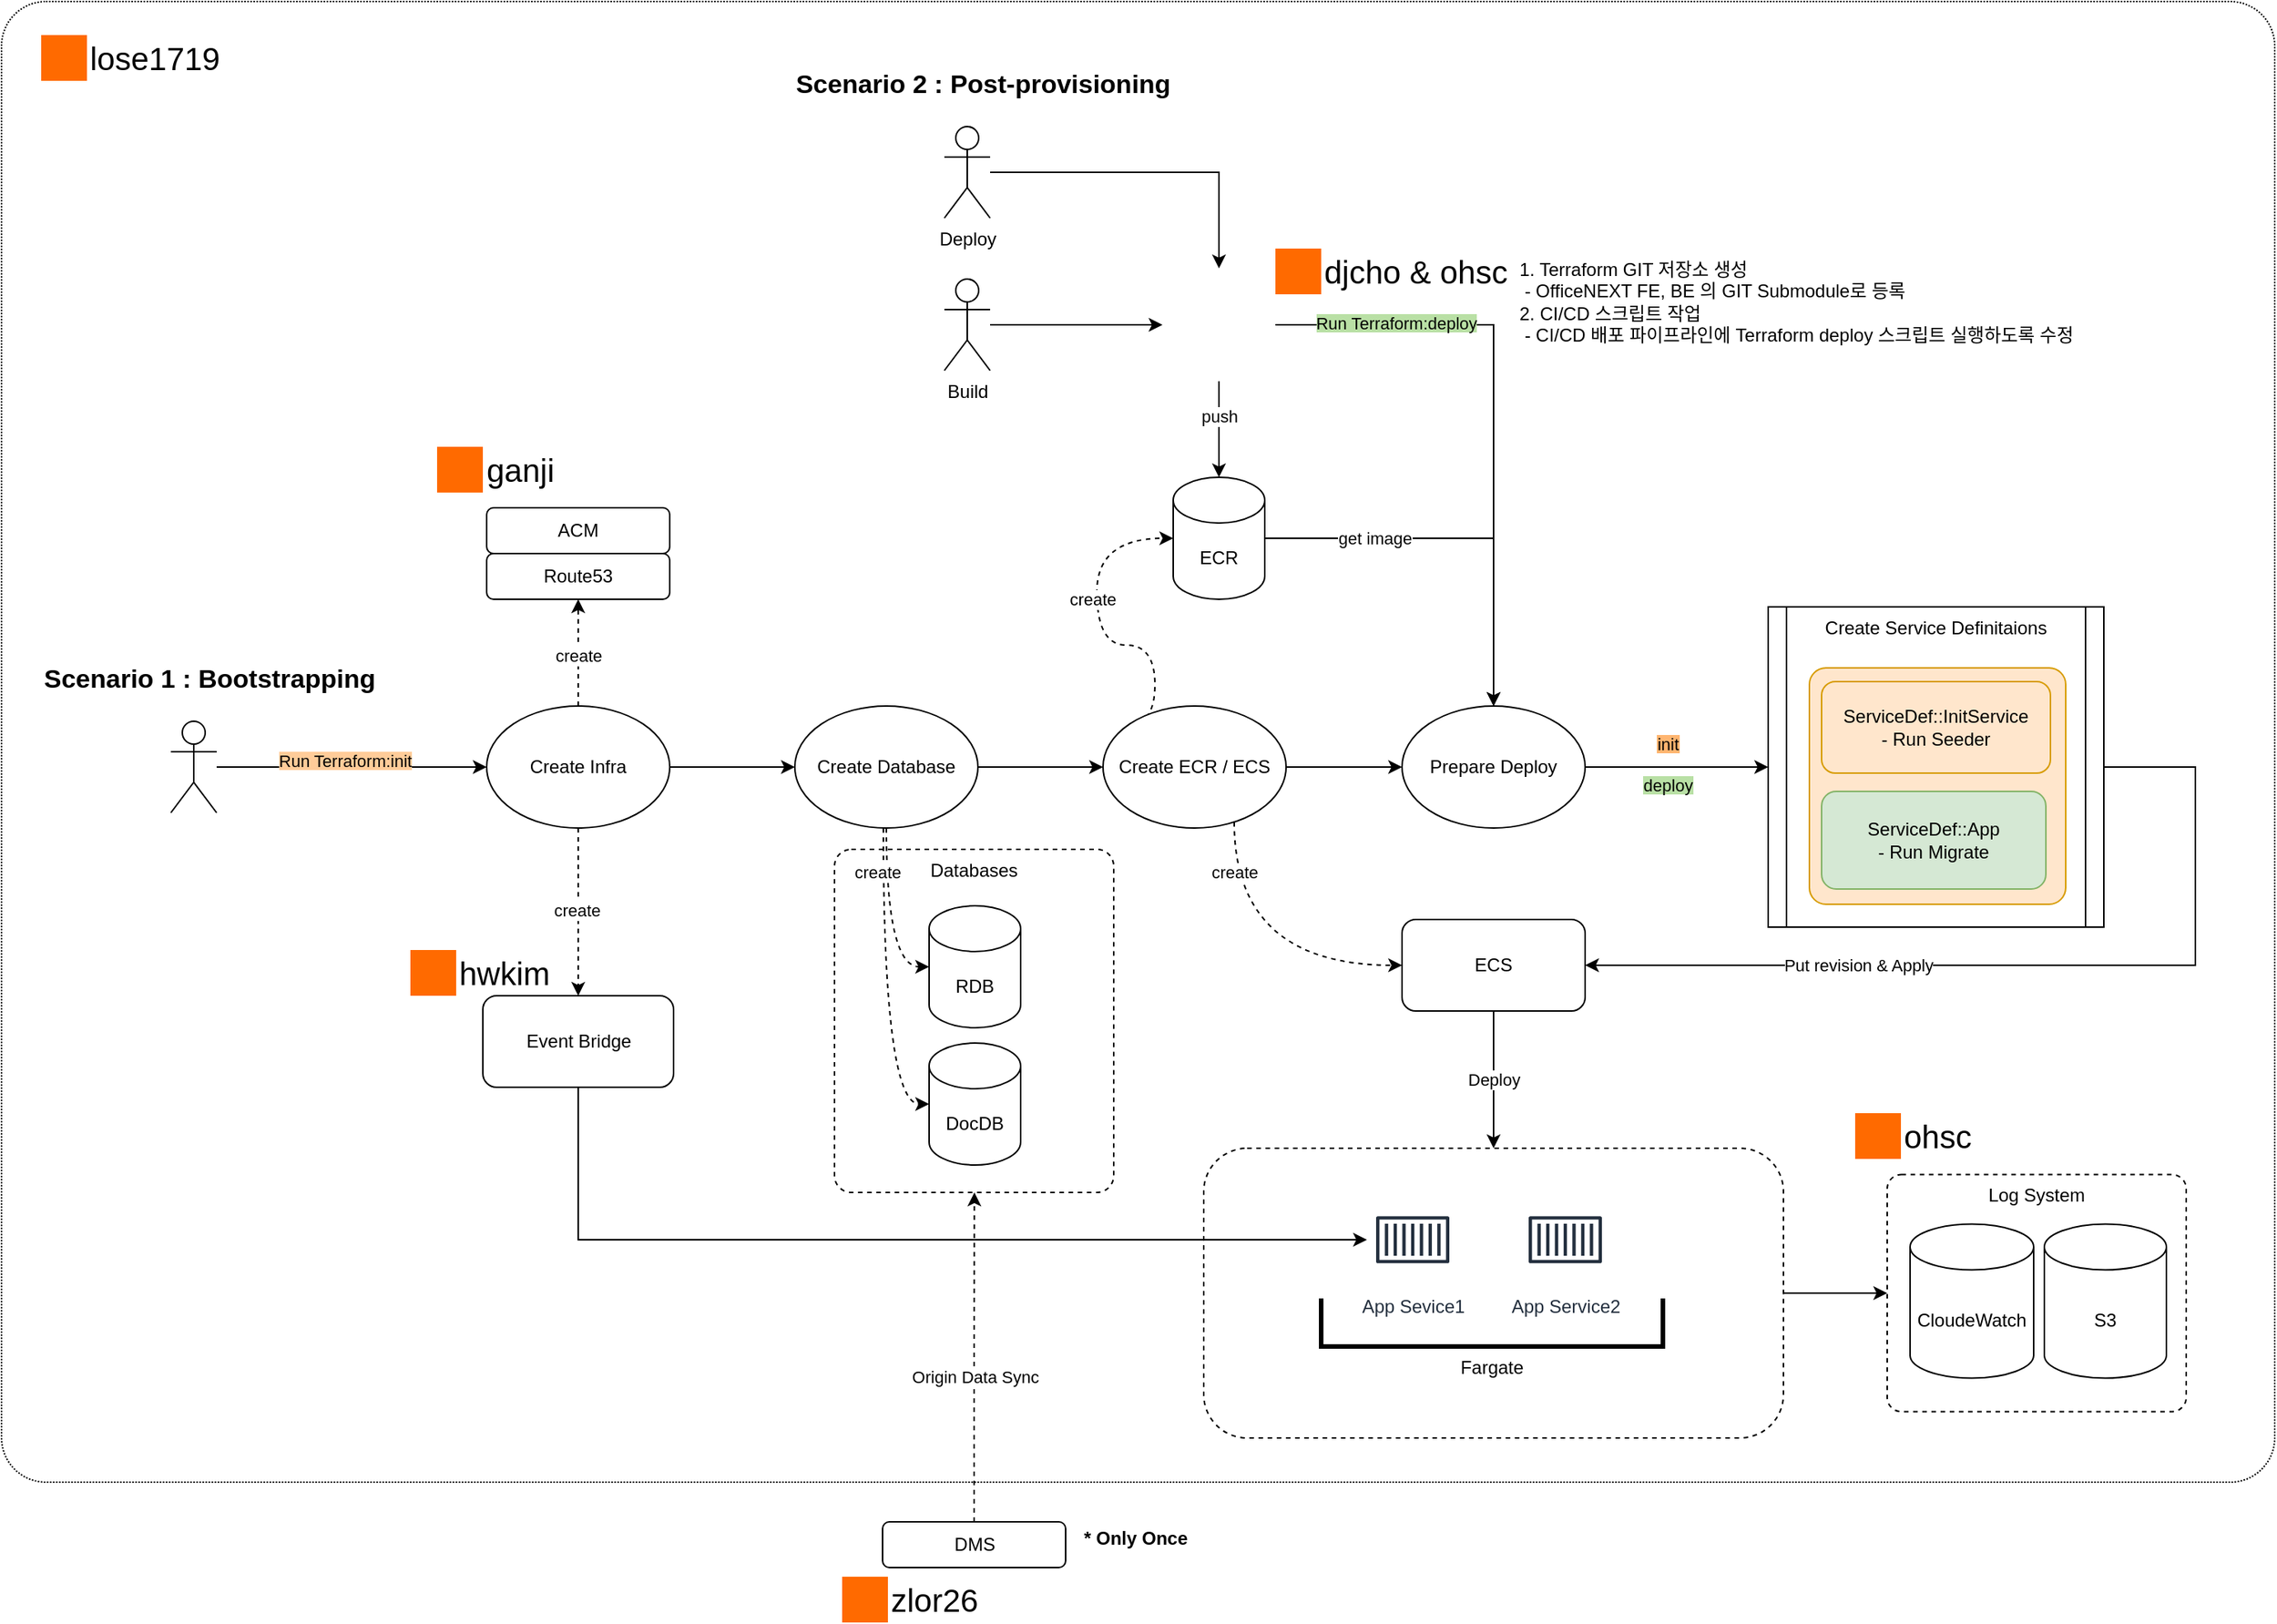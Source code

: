 <mxfile version="26.2.13">
  <diagram name="페이지-1" id="oCVioeKz5SW455MYKBlw">
    <mxGraphModel dx="1680" dy="941" grid="0" gridSize="10" guides="1" tooltips="1" connect="1" arrows="1" fold="1" page="1" pageScale="1" pageWidth="1600" pageHeight="1400" background="none" math="0" shadow="0">
      <root>
        <mxCell id="0" />
        <mxCell id="1" parent="0" />
        <mxCell id="IwtM4HSSWSZ5z5dpLfm0-115" value="" style="rounded=1;whiteSpace=wrap;html=1;dashed=1;fillColor=none;arcSize=3;dashPattern=1 1;movable=1;resizable=1;rotatable=1;deletable=1;editable=1;locked=0;connectable=1;" parent="1" vertex="1">
          <mxGeometry x="69" y="8" width="1490" height="971" as="geometry" />
        </mxCell>
        <mxCell id="_8GRGcNNE5g4Zsb68gkF-6" value="Log System" style="rounded=1;whiteSpace=wrap;html=1;dashed=1;arcSize=6;verticalAlign=top;" vertex="1" parent="1">
          <mxGeometry x="1305" y="777.25" width="196" height="155.5" as="geometry" />
        </mxCell>
        <mxCell id="IwtM4HSSWSZ5z5dpLfm0-125" value="Databases" style="rounded=1;whiteSpace=wrap;html=1;dashed=1;arcSize=6;verticalAlign=top;" parent="1" vertex="1">
          <mxGeometry x="615" y="564" width="183" height="225" as="geometry" />
        </mxCell>
        <mxCell id="_8GRGcNNE5g4Zsb68gkF-7" style="edgeStyle=orthogonalEdgeStyle;rounded=0;orthogonalLoop=1;jettySize=auto;html=1;entryX=0;entryY=0.5;entryDx=0;entryDy=0;" edge="1" parent="1" source="IwtM4HSSWSZ5z5dpLfm0-90" target="_8GRGcNNE5g4Zsb68gkF-6">
          <mxGeometry relative="1" as="geometry" />
        </mxCell>
        <mxCell id="IwtM4HSSWSZ5z5dpLfm0-90" value="" style="rounded=1;whiteSpace=wrap;html=1;dashed=1;" parent="1" vertex="1">
          <mxGeometry x="857" y="760" width="380" height="190" as="geometry" />
        </mxCell>
        <mxCell id="IwtM4HSSWSZ5z5dpLfm0-79" style="edgeStyle=orthogonalEdgeStyle;rounded=0;orthogonalLoop=1;jettySize=auto;html=1;entryX=1;entryY=0.5;entryDx=0;entryDy=0;" parent="1" source="IwtM4HSSWSZ5z5dpLfm0-72" target="IwtM4HSSWSZ5z5dpLfm0-37" edge="1">
          <mxGeometry relative="1" as="geometry">
            <Array as="points">
              <mxPoint x="1507" y="510" />
              <mxPoint x="1507" y="640" />
            </Array>
          </mxGeometry>
        </mxCell>
        <mxCell id="IwtM4HSSWSZ5z5dpLfm0-80" value="Put revision &amp;amp; Apply" style="edgeLabel;html=1;align=center;verticalAlign=middle;resizable=0;points=[];" parent="IwtM4HSSWSZ5z5dpLfm0-79" vertex="1" connectable="0">
          <mxGeometry x="0.108" y="-1" relative="1" as="geometry">
            <mxPoint x="-84" y="1" as="offset" />
          </mxGeometry>
        </mxCell>
        <mxCell id="IwtM4HSSWSZ5z5dpLfm0-72" value="Create Service Definitaions" style="shape=process;whiteSpace=wrap;html=1;backgroundOutline=1;verticalAlign=top;size=0.054;" parent="1" vertex="1">
          <mxGeometry x="1227" y="405" width="220" height="210" as="geometry" />
        </mxCell>
        <mxCell id="IwtM4HSSWSZ5z5dpLfm0-55" style="edgeStyle=orthogonalEdgeStyle;rounded=0;orthogonalLoop=1;jettySize=auto;html=1;entryX=0;entryY=0.5;entryDx=0;entryDy=0;" parent="1" source="IwtM4HSSWSZ5z5dpLfm0-1" target="IwtM4HSSWSZ5z5dpLfm0-50" edge="1">
          <mxGeometry relative="1" as="geometry" />
        </mxCell>
        <mxCell id="IwtM4HSSWSZ5z5dpLfm0-97" style="edgeStyle=orthogonalEdgeStyle;rounded=0;orthogonalLoop=1;jettySize=auto;html=1;entryX=0.5;entryY=1;entryDx=0;entryDy=0;dashed=1;" parent="1" source="IwtM4HSSWSZ5z5dpLfm0-1" target="IwtM4HSSWSZ5z5dpLfm0-96" edge="1">
          <mxGeometry relative="1" as="geometry" />
        </mxCell>
        <mxCell id="IwtM4HSSWSZ5z5dpLfm0-104" value="create" style="edgeLabel;html=1;align=center;verticalAlign=middle;resizable=0;points=[];" parent="IwtM4HSSWSZ5z5dpLfm0-97" vertex="1" connectable="0">
          <mxGeometry x="-0.047" relative="1" as="geometry">
            <mxPoint as="offset" />
          </mxGeometry>
        </mxCell>
        <mxCell id="IwtM4HSSWSZ5z5dpLfm0-102" style="edgeStyle=orthogonalEdgeStyle;rounded=0;orthogonalLoop=1;jettySize=auto;html=1;dashed=1;" parent="1" source="IwtM4HSSWSZ5z5dpLfm0-1" target="IwtM4HSSWSZ5z5dpLfm0-100" edge="1">
          <mxGeometry relative="1" as="geometry" />
        </mxCell>
        <mxCell id="IwtM4HSSWSZ5z5dpLfm0-103" value="create" style="edgeLabel;html=1;align=center;verticalAlign=middle;resizable=0;points=[];" parent="IwtM4HSSWSZ5z5dpLfm0-102" vertex="1" connectable="0">
          <mxGeometry x="-0.024" y="-1" relative="1" as="geometry">
            <mxPoint as="offset" />
          </mxGeometry>
        </mxCell>
        <mxCell id="IwtM4HSSWSZ5z5dpLfm0-1" value="Create Infra" style="ellipse;whiteSpace=wrap;html=1;" parent="1" vertex="1">
          <mxGeometry x="387" y="470" width="120" height="80" as="geometry" />
        </mxCell>
        <mxCell id="IwtM4HSSWSZ5z5dpLfm0-13" style="edgeStyle=orthogonalEdgeStyle;rounded=0;orthogonalLoop=1;jettySize=auto;html=1;" parent="1" source="IwtM4HSSWSZ5z5dpLfm0-2" target="IwtM4HSSWSZ5z5dpLfm0-12" edge="1">
          <mxGeometry relative="1" as="geometry" />
        </mxCell>
        <mxCell id="IwtM4HSSWSZ5z5dpLfm0-2" value="Build" style="shape=umlActor;verticalLabelPosition=bottom;verticalAlign=top;html=1;outlineConnect=0;" parent="1" vertex="1">
          <mxGeometry x="687" y="190" width="30" height="60" as="geometry" />
        </mxCell>
        <mxCell id="IwtM4HSSWSZ5z5dpLfm0-19" style="edgeStyle=orthogonalEdgeStyle;rounded=0;orthogonalLoop=1;jettySize=auto;html=1;entryX=0;entryY=0.5;entryDx=0;entryDy=0;" parent="1" source="IwtM4HSSWSZ5z5dpLfm0-3" target="IwtM4HSSWSZ5z5dpLfm0-1" edge="1">
          <mxGeometry relative="1" as="geometry" />
        </mxCell>
        <mxCell id="IwtM4HSSWSZ5z5dpLfm0-68" value="&lt;span style=&quot;background-color: rgb(255, 204, 153);&quot;&gt;Run Terraform:init&lt;/span&gt;" style="edgeLabel;html=1;align=center;verticalAlign=middle;resizable=0;points=[];" parent="IwtM4HSSWSZ5z5dpLfm0-19" vertex="1" connectable="0">
          <mxGeometry x="-0.05" y="4" relative="1" as="geometry">
            <mxPoint as="offset" />
          </mxGeometry>
        </mxCell>
        <mxCell id="IwtM4HSSWSZ5z5dpLfm0-3" value="" style="shape=umlActor;verticalLabelPosition=bottom;verticalAlign=top;html=1;outlineConnect=0;" parent="1" vertex="1">
          <mxGeometry x="180" y="480" width="30" height="60" as="geometry" />
        </mxCell>
        <mxCell id="IwtM4HSSWSZ5z5dpLfm0-41" style="edgeStyle=orthogonalEdgeStyle;rounded=0;orthogonalLoop=1;jettySize=auto;html=1;" parent="1" source="IwtM4HSSWSZ5z5dpLfm0-10" target="IwtM4HSSWSZ5z5dpLfm0-71" edge="1">
          <mxGeometry relative="1" as="geometry">
            <mxPoint x="1087" y="470" as="targetPoint" />
          </mxGeometry>
        </mxCell>
        <mxCell id="IwtM4HSSWSZ5z5dpLfm0-47" value="get image" style="edgeLabel;html=1;align=center;verticalAlign=middle;resizable=0;points=[];" parent="IwtM4HSSWSZ5z5dpLfm0-41" vertex="1" connectable="0">
          <mxGeometry x="-0.071" y="-1" relative="1" as="geometry">
            <mxPoint x="-49" y="-1" as="offset" />
          </mxGeometry>
        </mxCell>
        <mxCell id="IwtM4HSSWSZ5z5dpLfm0-10" value="ECR" style="shape=cylinder3;whiteSpace=wrap;html=1;boundedLbl=1;backgroundOutline=1;size=15;" parent="1" vertex="1">
          <mxGeometry x="837" y="320" width="60" height="80" as="geometry" />
        </mxCell>
        <mxCell id="IwtM4HSSWSZ5z5dpLfm0-32" style="edgeStyle=orthogonalEdgeStyle;rounded=0;orthogonalLoop=1;jettySize=auto;html=1;" parent="1" source="IwtM4HSSWSZ5z5dpLfm0-12" target="IwtM4HSSWSZ5z5dpLfm0-71" edge="1">
          <mxGeometry relative="1" as="geometry">
            <mxPoint x="1087" y="470" as="targetPoint" />
          </mxGeometry>
        </mxCell>
        <mxCell id="IwtM4HSSWSZ5z5dpLfm0-69" value="&lt;span style=&quot;background-color: rgb(185, 224, 165);&quot;&gt;Run Terraform:deploy&lt;/span&gt;" style="edgeLabel;html=1;align=center;verticalAlign=middle;resizable=0;points=[];" parent="IwtM4HSSWSZ5z5dpLfm0-32" vertex="1" connectable="0">
          <mxGeometry x="-0.598" y="1" relative="1" as="geometry">
            <mxPoint as="offset" />
          </mxGeometry>
        </mxCell>
        <mxCell id="IwtM4HSSWSZ5z5dpLfm0-12" value="" style="shape=image;html=1;verticalAlign=top;verticalLabelPosition=bottom;labelBackgroundColor=#ffffff;imageAspect=0;aspect=fixed;image=https://cdn0.iconfinder.com/data/icons/phosphor-thin-vol-3/256/gitlab-logo-simple-thin-128.png" parent="1" vertex="1">
          <mxGeometry x="830" y="183" width="74" height="74" as="geometry" />
        </mxCell>
        <mxCell id="IwtM4HSSWSZ5z5dpLfm0-15" style="edgeStyle=orthogonalEdgeStyle;rounded=0;orthogonalLoop=1;jettySize=auto;html=1;" parent="1" source="IwtM4HSSWSZ5z5dpLfm0-12" target="IwtM4HSSWSZ5z5dpLfm0-10" edge="1">
          <mxGeometry relative="1" as="geometry" />
        </mxCell>
        <mxCell id="IwtM4HSSWSZ5z5dpLfm0-16" value="push" style="edgeLabel;html=1;align=center;verticalAlign=middle;resizable=0;points=[];" parent="IwtM4HSSWSZ5z5dpLfm0-15" vertex="1" connectable="0">
          <mxGeometry x="-0.283" relative="1" as="geometry">
            <mxPoint as="offset" />
          </mxGeometry>
        </mxCell>
        <mxCell id="IwtM4HSSWSZ5z5dpLfm0-25" style="edgeStyle=orthogonalEdgeStyle;rounded=0;orthogonalLoop=1;jettySize=auto;html=1;dashed=1;curved=1;exitX=0;exitY=0;exitDx=0;exitDy=0;" parent="1" source="IwtM4HSSWSZ5z5dpLfm0-23" target="IwtM4HSSWSZ5z5dpLfm0-10" edge="1">
          <mxGeometry relative="1" as="geometry">
            <Array as="points">
              <mxPoint x="825" y="430" />
              <mxPoint x="787" y="430" />
              <mxPoint x="787" y="360" />
            </Array>
          </mxGeometry>
        </mxCell>
        <mxCell id="IwtM4HSSWSZ5z5dpLfm0-45" value="create" style="edgeLabel;html=1;align=center;verticalAlign=middle;resizable=0;points=[];" parent="IwtM4HSSWSZ5z5dpLfm0-25" vertex="1" connectable="0">
          <mxGeometry x="-0.057" y="3" relative="1" as="geometry">
            <mxPoint y="-30" as="offset" />
          </mxGeometry>
        </mxCell>
        <mxCell id="IwtM4HSSWSZ5z5dpLfm0-60" style="edgeStyle=orthogonalEdgeStyle;rounded=0;orthogonalLoop=1;jettySize=auto;html=1;" parent="1" source="IwtM4HSSWSZ5z5dpLfm0-23" target="IwtM4HSSWSZ5z5dpLfm0-71" edge="1">
          <mxGeometry relative="1" as="geometry">
            <mxPoint x="1027" y="510" as="targetPoint" />
          </mxGeometry>
        </mxCell>
        <mxCell id="IwtM4HSSWSZ5z5dpLfm0-61" style="edgeStyle=orthogonalEdgeStyle;rounded=0;orthogonalLoop=1;jettySize=auto;html=1;dashed=1;curved=1;" parent="1" source="IwtM4HSSWSZ5z5dpLfm0-23" target="IwtM4HSSWSZ5z5dpLfm0-37" edge="1">
          <mxGeometry relative="1" as="geometry">
            <Array as="points">
              <mxPoint x="877" y="640" />
            </Array>
          </mxGeometry>
        </mxCell>
        <mxCell id="IwtM4HSSWSZ5z5dpLfm0-63" value="create" style="edgeLabel;html=1;align=center;verticalAlign=middle;resizable=0;points=[];" parent="IwtM4HSSWSZ5z5dpLfm0-61" vertex="1" connectable="0">
          <mxGeometry x="-0.306" relative="1" as="geometry">
            <mxPoint y="-38" as="offset" />
          </mxGeometry>
        </mxCell>
        <mxCell id="IwtM4HSSWSZ5z5dpLfm0-23" value="Create ECR / ECS" style="ellipse;whiteSpace=wrap;html=1;" parent="1" vertex="1">
          <mxGeometry x="791" y="470" width="120" height="80" as="geometry" />
        </mxCell>
        <mxCell id="IwtM4HSSWSZ5z5dpLfm0-29" style="edgeStyle=orthogonalEdgeStyle;rounded=0;orthogonalLoop=1;jettySize=auto;html=1;" parent="1" source="IwtM4HSSWSZ5z5dpLfm0-28" target="IwtM4HSSWSZ5z5dpLfm0-12" edge="1">
          <mxGeometry relative="1" as="geometry" />
        </mxCell>
        <mxCell id="IwtM4HSSWSZ5z5dpLfm0-28" value="Deploy" style="shape=umlActor;verticalLabelPosition=bottom;verticalAlign=top;html=1;outlineConnect=0;" parent="1" vertex="1">
          <mxGeometry x="687" y="90" width="30" height="60" as="geometry" />
        </mxCell>
        <mxCell id="IwtM4HSSWSZ5z5dpLfm0-91" value="Deploy" style="edgeStyle=orthogonalEdgeStyle;rounded=0;orthogonalLoop=1;jettySize=auto;html=1;entryX=0.5;entryY=0;entryDx=0;entryDy=0;" parent="1" source="IwtM4HSSWSZ5z5dpLfm0-37" target="IwtM4HSSWSZ5z5dpLfm0-90" edge="1">
          <mxGeometry relative="1" as="geometry" />
        </mxCell>
        <mxCell id="IwtM4HSSWSZ5z5dpLfm0-37" value="ECS" style="rounded=1;whiteSpace=wrap;html=1;" parent="1" vertex="1">
          <mxGeometry x="987" y="610" width="120" height="60" as="geometry" />
        </mxCell>
        <mxCell id="IwtM4HSSWSZ5z5dpLfm0-56" style="edgeStyle=orthogonalEdgeStyle;rounded=0;orthogonalLoop=1;jettySize=auto;html=1;entryX=0;entryY=0.5;entryDx=0;entryDy=0;" parent="1" source="IwtM4HSSWSZ5z5dpLfm0-50" target="IwtM4HSSWSZ5z5dpLfm0-23" edge="1">
          <mxGeometry relative="1" as="geometry" />
        </mxCell>
        <mxCell id="IwtM4HSSWSZ5z5dpLfm0-50" value="Create Database" style="ellipse;whiteSpace=wrap;html=1;" parent="1" vertex="1">
          <mxGeometry x="589" y="470" width="120" height="80" as="geometry" />
        </mxCell>
        <mxCell id="IwtM4HSSWSZ5z5dpLfm0-51" value="RDB" style="shape=cylinder3;whiteSpace=wrap;html=1;boundedLbl=1;backgroundOutline=1;size=15;" parent="1" vertex="1">
          <mxGeometry x="677" y="601" width="60" height="80" as="geometry" />
        </mxCell>
        <mxCell id="IwtM4HSSWSZ5z5dpLfm0-52" value="DocDB" style="shape=cylinder3;whiteSpace=wrap;html=1;boundedLbl=1;backgroundOutline=1;size=15;" parent="1" vertex="1">
          <mxGeometry x="677" y="691" width="60" height="80" as="geometry" />
        </mxCell>
        <mxCell id="IwtM4HSSWSZ5z5dpLfm0-53" style="edgeStyle=orthogonalEdgeStyle;rounded=0;orthogonalLoop=1;jettySize=auto;html=1;entryX=0;entryY=0.5;entryDx=0;entryDy=0;entryPerimeter=0;dashed=1;curved=1;" parent="1" source="IwtM4HSSWSZ5z5dpLfm0-50" target="IwtM4HSSWSZ5z5dpLfm0-51" edge="1">
          <mxGeometry relative="1" as="geometry" />
        </mxCell>
        <mxCell id="IwtM4HSSWSZ5z5dpLfm0-54" style="edgeStyle=orthogonalEdgeStyle;rounded=0;orthogonalLoop=1;jettySize=auto;html=1;entryX=0;entryY=0.5;entryDx=0;entryDy=0;entryPerimeter=0;dashed=1;curved=1;" parent="1" source="IwtM4HSSWSZ5z5dpLfm0-50" target="IwtM4HSSWSZ5z5dpLfm0-52" edge="1">
          <mxGeometry relative="1" as="geometry">
            <Array as="points">
              <mxPoint x="647" y="731" />
            </Array>
          </mxGeometry>
        </mxCell>
        <mxCell id="IwtM4HSSWSZ5z5dpLfm0-64" value="create" style="edgeLabel;html=1;align=center;verticalAlign=middle;resizable=0;points=[];" parent="IwtM4HSSWSZ5z5dpLfm0-54" vertex="1" connectable="0">
          <mxGeometry x="-0.73" y="-4" relative="1" as="geometry">
            <mxPoint as="offset" />
          </mxGeometry>
        </mxCell>
        <mxCell id="IwtM4HSSWSZ5z5dpLfm0-77" style="edgeStyle=orthogonalEdgeStyle;rounded=0;orthogonalLoop=1;jettySize=auto;html=1;" parent="1" source="IwtM4HSSWSZ5z5dpLfm0-71" target="IwtM4HSSWSZ5z5dpLfm0-72" edge="1">
          <mxGeometry relative="1" as="geometry">
            <mxPoint x="1225" y="503" as="targetPoint" />
          </mxGeometry>
        </mxCell>
        <mxCell id="IwtM4HSSWSZ5z5dpLfm0-82" value="&lt;span style=&quot;background-color: rgb(255, 181, 112);&quot;&gt;init&lt;/span&gt;" style="edgeLabel;html=1;align=center;verticalAlign=middle;resizable=0;points=[];" parent="IwtM4HSSWSZ5z5dpLfm0-77" vertex="1" connectable="0">
          <mxGeometry x="0.6" y="2" relative="1" as="geometry">
            <mxPoint x="-42" y="-13" as="offset" />
          </mxGeometry>
        </mxCell>
        <mxCell id="IwtM4HSSWSZ5z5dpLfm0-83" value="&lt;span style=&quot;background-color: rgb(185, 224, 165);&quot;&gt;deploy&lt;/span&gt;" style="edgeLabel;html=1;align=center;verticalAlign=middle;resizable=0;points=[];" parent="IwtM4HSSWSZ5z5dpLfm0-77" vertex="1" connectable="0">
          <mxGeometry x="0.2" y="-3" relative="1" as="geometry">
            <mxPoint x="-18" y="9" as="offset" />
          </mxGeometry>
        </mxCell>
        <mxCell id="IwtM4HSSWSZ5z5dpLfm0-71" value="Prepare Deploy" style="ellipse;whiteSpace=wrap;html=1;" parent="1" vertex="1">
          <mxGeometry x="987" y="470" width="120" height="80" as="geometry" />
        </mxCell>
        <mxCell id="IwtM4HSSWSZ5z5dpLfm0-86" value="App Sevice1" style="sketch=0;outlineConnect=0;fontColor=#232F3E;gradientColor=none;strokeColor=#232F3E;fillColor=#ffffff;dashed=0;verticalLabelPosition=bottom;verticalAlign=top;align=center;html=1;fontSize=12;fontStyle=0;aspect=fixed;shape=mxgraph.aws4.resourceIcon;resIcon=mxgraph.aws4.container_1;" parent="1" vertex="1">
          <mxGeometry x="964" y="790" width="60" height="60" as="geometry" />
        </mxCell>
        <mxCell id="IwtM4HSSWSZ5z5dpLfm0-87" value="App Service2" style="sketch=0;outlineConnect=0;fontColor=#232F3E;gradientColor=none;strokeColor=#232F3E;fillColor=#ffffff;dashed=0;verticalLabelPosition=bottom;verticalAlign=top;align=center;html=1;fontSize=12;fontStyle=0;aspect=fixed;shape=mxgraph.aws4.resourceIcon;resIcon=mxgraph.aws4.container_1;" parent="1" vertex="1">
          <mxGeometry x="1064" y="790" width="60" height="60" as="geometry" />
        </mxCell>
        <mxCell id="IwtM4HSSWSZ5z5dpLfm0-88" value="Fargate" style="shape=partialRectangle;whiteSpace=wrap;html=1;bottom=1;right=1;left=1;top=0;fillColor=none;routingCenterX=-0.5;labelPosition=center;verticalLabelPosition=bottom;align=center;verticalAlign=top;strokeWidth=3;" parent="1" vertex="1">
          <mxGeometry x="934" y="860" width="224" height="30" as="geometry" />
        </mxCell>
        <mxCell id="IwtM4HSSWSZ5z5dpLfm0-93" value="&lt;font style=&quot;font-size: 17px;&quot;&gt;Scenario 1 :&amp;nbsp;&lt;/font&gt;&lt;span style=&quot;background-color: transparent; font-size: 17px;&quot;&gt;Bootstrapping&lt;/span&gt;" style="text;strokeColor=none;fillColor=none;html=1;fontSize=24;fontStyle=1;verticalAlign=middle;align=center;" parent="1" vertex="1">
          <mxGeometry x="80" y="430" width="250" height="40" as="geometry" />
        </mxCell>
        <mxCell id="IwtM4HSSWSZ5z5dpLfm0-94" value="&lt;font style=&quot;font-size: 17px;&quot;&gt;Scenario 2 :&amp;nbsp;&lt;/font&gt;&lt;span style=&quot;background-color: transparent; font-size: 17px;&quot;&gt;Post-provisioning&lt;/span&gt;" style="text;strokeColor=none;fillColor=none;html=1;fontSize=24;fontStyle=1;verticalAlign=middle;align=center;" parent="1" vertex="1">
          <mxGeometry x="587" y="40" width="250" height="40" as="geometry" />
        </mxCell>
        <mxCell id="IwtM4HSSWSZ5z5dpLfm0-96" value="Route53" style="rounded=1;whiteSpace=wrap;html=1;" parent="1" vertex="1">
          <mxGeometry x="387" y="370" width="120" height="30" as="geometry" />
        </mxCell>
        <mxCell id="IwtM4HSSWSZ5z5dpLfm0-98" value="ACM" style="rounded=1;whiteSpace=wrap;html=1;" parent="1" vertex="1">
          <mxGeometry x="387" y="340" width="120" height="30" as="geometry" />
        </mxCell>
        <mxCell id="IwtM4HSSWSZ5z5dpLfm0-101" style="edgeStyle=orthogonalEdgeStyle;rounded=0;orthogonalLoop=1;jettySize=auto;html=1;" parent="1" source="IwtM4HSSWSZ5z5dpLfm0-100" target="IwtM4HSSWSZ5z5dpLfm0-86" edge="1">
          <mxGeometry relative="1" as="geometry">
            <mxPoint x="977" y="850" as="targetPoint" />
            <Array as="points">
              <mxPoint x="447" y="820" />
            </Array>
          </mxGeometry>
        </mxCell>
        <mxCell id="IwtM4HSSWSZ5z5dpLfm0-100" value="Event Bridge" style="rounded=1;whiteSpace=wrap;html=1;" parent="1" vertex="1">
          <mxGeometry x="384.5" y="660" width="125" height="60" as="geometry" />
        </mxCell>
        <mxCell id="IwtM4HSSWSZ5z5dpLfm0-105" value="hwkim" style="points=[];aspect=fixed;html=1;align=left;shadow=0;dashed=0;fillColor=#FF6A00;strokeColor=none;shape=mxgraph.alibaba_cloud.user;labelPosition=right;verticalLabelPosition=middle;verticalAlign=middle;fontSize=21;" parent="1" vertex="1">
          <mxGeometry x="337" y="630" width="30" height="30" as="geometry" />
        </mxCell>
        <mxCell id="IwtM4HSSWSZ5z5dpLfm0-107" value="ganji" style="points=[];aspect=fixed;html=1;align=left;shadow=0;dashed=0;fillColor=#FF6A00;strokeColor=none;shape=mxgraph.alibaba_cloud.user;labelPosition=right;verticalLabelPosition=middle;verticalAlign=middle;fontSize=21;" parent="1" vertex="1">
          <mxGeometry x="354.5" y="300" width="30" height="30" as="geometry" />
        </mxCell>
        <mxCell id="IwtM4HSSWSZ5z5dpLfm0-111" value="djcho &amp;amp; ohsc" style="points=[];aspect=fixed;html=1;align=left;shadow=0;dashed=0;fillColor=#FF6A00;strokeColor=none;shape=mxgraph.alibaba_cloud.user;labelPosition=right;verticalLabelPosition=middle;verticalAlign=middle;fontSize=21;" parent="1" vertex="1">
          <mxGeometry x="904" y="170" width="30" height="30" as="geometry" />
        </mxCell>
        <mxCell id="IwtM4HSSWSZ5z5dpLfm0-113" value="zlor26" style="points=[];aspect=fixed;html=1;align=left;shadow=0;dashed=0;fillColor=#FF6A00;strokeColor=none;shape=mxgraph.alibaba_cloud.user;labelPosition=right;verticalLabelPosition=middle;verticalAlign=middle;fontSize=21;" parent="1" vertex="1">
          <mxGeometry x="620" y="1041" width="30" height="30" as="geometry" />
        </mxCell>
        <mxCell id="IwtM4HSSWSZ5z5dpLfm0-114" value="&lt;div&gt;&lt;span style=&quot;background-color: transparent; color: light-dark(rgb(0, 0, 0), rgb(255, 255, 255));&quot;&gt;lose1719&lt;/span&gt;&lt;/div&gt;" style="points=[];aspect=fixed;html=1;align=left;shadow=0;dashed=0;fillColor=#FF6A00;strokeColor=none;shape=mxgraph.alibaba_cloud.user;labelPosition=right;verticalLabelPosition=middle;verticalAlign=middle;fontSize=21;" parent="1" vertex="1">
          <mxGeometry x="95" y="30" width="30" height="30" as="geometry" />
        </mxCell>
        <mxCell id="IwtM4HSSWSZ5z5dpLfm0-122" value="DMS" style="rounded=1;whiteSpace=wrap;html=1;" parent="1" vertex="1">
          <mxGeometry x="646.5" y="1005" width="120" height="30" as="geometry" />
        </mxCell>
        <mxCell id="IwtM4HSSWSZ5z5dpLfm0-123" style="edgeStyle=orthogonalEdgeStyle;rounded=0;orthogonalLoop=1;jettySize=auto;html=1;entryX=0.5;entryY=1;entryDx=0;entryDy=0;dashed=1;exitX=0.5;exitY=0;exitDx=0;exitDy=0;" parent="1" edge="1" source="IwtM4HSSWSZ5z5dpLfm0-122">
          <mxGeometry relative="1" as="geometry">
            <mxPoint x="707" y="859" as="sourcePoint" />
            <mxPoint x="706.69" y="789" as="targetPoint" />
          </mxGeometry>
        </mxCell>
        <mxCell id="IwtM4HSSWSZ5z5dpLfm0-124" value="Origin Data Sync" style="edgeLabel;html=1;align=center;verticalAlign=middle;resizable=0;points=[];" parent="IwtM4HSSWSZ5z5dpLfm0-123" vertex="1" connectable="0">
          <mxGeometry x="-0.047" relative="1" as="geometry">
            <mxPoint y="8" as="offset" />
          </mxGeometry>
        </mxCell>
        <mxCell id="_8GRGcNNE5g4Zsb68gkF-2" value="" style="rounded=1;whiteSpace=wrap;html=1;fillColor=#ffe6cc;strokeColor=#d79b00;arcSize=7;" vertex="1" parent="1">
          <mxGeometry x="1254" y="445" width="168" height="155" as="geometry" />
        </mxCell>
        <mxCell id="_8GRGcNNE5g4Zsb68gkF-1" value="1. Terraform GIT 저장소 생성&lt;div&gt;&lt;span style=&quot;background-color: transparent; color: light-dark(rgb(0, 0, 0), rgb(255, 255, 255));&quot;&gt;&amp;nbsp;- OfficeNEXT FE, BE 의 GIT Submodule로 등록&lt;/span&gt;&lt;/div&gt;&lt;div&gt;&lt;span style=&quot;background-color: transparent; color: light-dark(rgb(0, 0, 0), rgb(255, 255, 255));&quot;&gt;2. CI/CD 스크립트 작업&lt;/span&gt;&lt;/div&gt;&lt;div&gt;&lt;span style=&quot;background-color: transparent; color: light-dark(rgb(0, 0, 0), rgb(255, 255, 255));&quot;&gt;&amp;nbsp;- CI/CD 배포 파이프라인에 Terraform deploy 스크립트 실행하도록 수정&lt;/span&gt;&lt;/div&gt;" style="text;html=1;align=left;verticalAlign=top;whiteSpace=wrap;rounded=0;labelPosition=center;verticalLabelPosition=middle;" vertex="1" parent="1">
          <mxGeometry x="1062" y="170" width="370" height="76" as="geometry" />
        </mxCell>
        <mxCell id="IwtM4HSSWSZ5z5dpLfm0-76" value="ServiceDef::InitService&lt;br&gt;- Run Seeder" style="rounded=1;whiteSpace=wrap;html=1;fillColor=#ffe6cc;strokeColor=#d79b00;" parent="1" vertex="1">
          <mxGeometry x="1262" y="454" width="150" height="60" as="geometry" />
        </mxCell>
        <mxCell id="IwtM4HSSWSZ5z5dpLfm0-75" value="ServiceDef::App&lt;br&gt;- Run Migrate" style="rounded=1;whiteSpace=wrap;html=1;fillColor=#d5e8d4;strokeColor=#82b366;" parent="1" vertex="1">
          <mxGeometry x="1262" y="526" width="147" height="64" as="geometry" />
        </mxCell>
        <mxCell id="_8GRGcNNE5g4Zsb68gkF-4" value="CloudeWatch" style="shape=cylinder3;whiteSpace=wrap;html=1;boundedLbl=1;backgroundOutline=1;size=15;" vertex="1" parent="1">
          <mxGeometry x="1320" y="809.75" width="81" height="101" as="geometry" />
        </mxCell>
        <mxCell id="_8GRGcNNE5g4Zsb68gkF-5" value="S3" style="shape=cylinder3;whiteSpace=wrap;html=1;boundedLbl=1;backgroundOutline=1;size=15;" vertex="1" parent="1">
          <mxGeometry x="1408" y="809.75" width="80" height="101" as="geometry" />
        </mxCell>
        <mxCell id="_8GRGcNNE5g4Zsb68gkF-8" value="ohsc" style="points=[];aspect=fixed;html=1;align=left;shadow=0;dashed=0;fillColor=#FF6A00;strokeColor=none;shape=mxgraph.alibaba_cloud.user;labelPosition=right;verticalLabelPosition=middle;verticalAlign=middle;fontSize=21;" vertex="1" parent="1">
          <mxGeometry x="1284" y="737" width="30" height="30" as="geometry" />
        </mxCell>
        <mxCell id="_8GRGcNNE5g4Zsb68gkF-10" value="&lt;b&gt;* Only Once&lt;/b&gt;" style="text;html=1;align=center;verticalAlign=middle;whiteSpace=wrap;rounded=0;" vertex="1" parent="1">
          <mxGeometry x="766.5" y="1005" width="91" height="22" as="geometry" />
        </mxCell>
      </root>
    </mxGraphModel>
  </diagram>
</mxfile>

